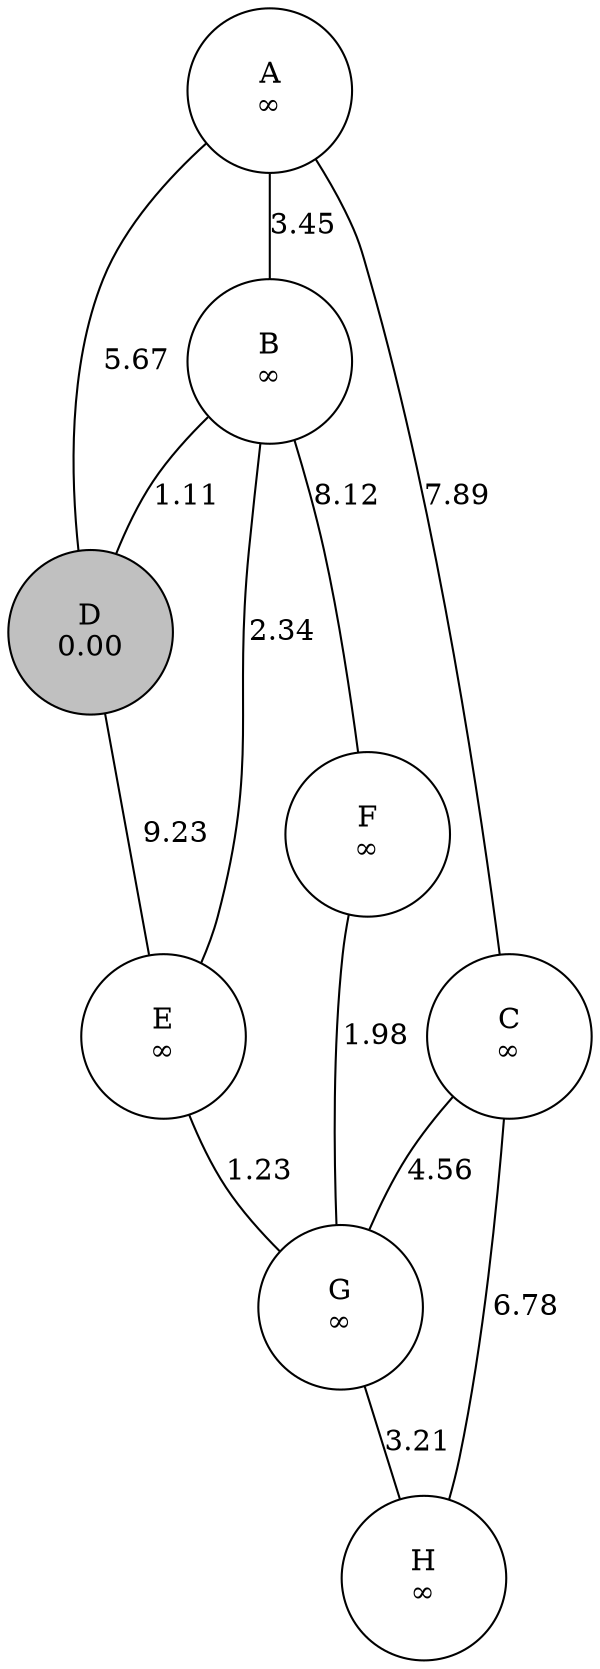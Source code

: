 strict graph  {
A [distance=None, fillcolor=white, height="1.1", label="A\n∞", style=filled, width="1.1"];
B [distance=None, fillcolor=white, height="1.1", label="B\n∞", style=filled, width="1.1"];
C [distance=None, fillcolor=white, height="1.1", label="C\n∞", style=filled, width="1.1"];
D [distance="0.00", fillcolor=gray, height="1.1", label="D\n0.00", style=filled, width="1.1"];
E [distance=None, fillcolor=white, height="1.1", label="E\n∞", style=filled, width="1.1"];
F [distance=None, fillcolor=white, height="1.1", label="F\n∞", style=filled, width="1.1"];
G [distance=None, fillcolor=white, height="1.1", label="G\n∞", style=filled, width="1.1"];
H [distance=None, fillcolor=white, height="1.1", label="H\n∞", style=filled, width="1.1"];
A -- B  [label="3.45"];
A -- C  [label="7.89"];
A -- D  [label="5.67"];
B -- E  [label="2.34"];
B -- F  [label="8.12"];
B -- D  [label="1.11"];
C -- G  [label="4.56"];
C -- H  [label="6.78"];
D -- E  [label="9.23"];
E -- G  [label="1.23"];
F -- G  [label="1.98"];
G -- H  [label="3.21"];
}
